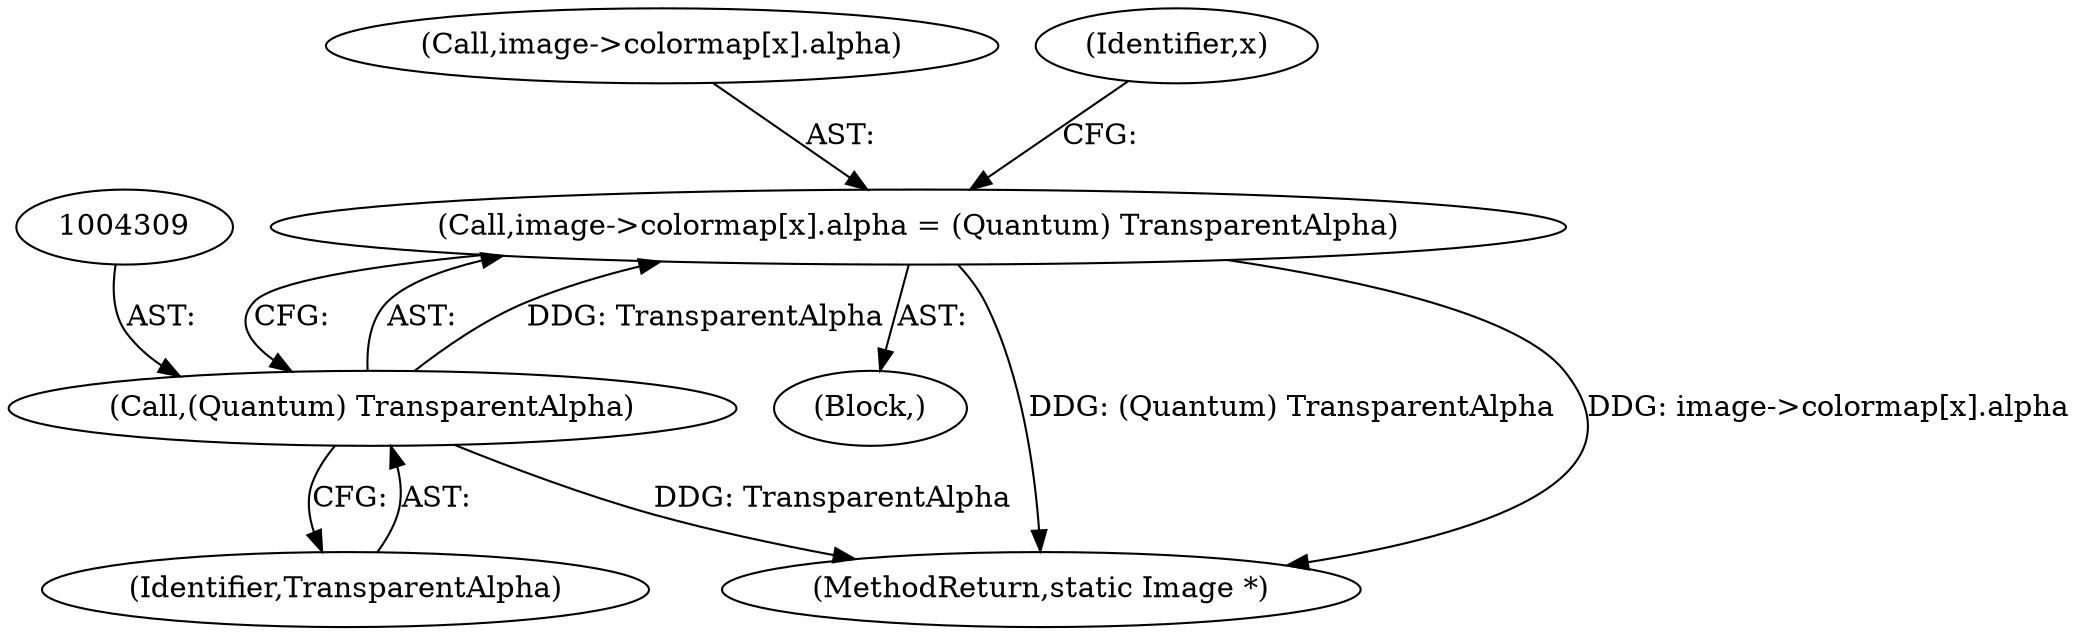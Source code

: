 digraph "0_ImageMagick_8ca35831e91c3db8c6d281d09b605001003bec08@array" {
"1004300" [label="(Call,image->colormap[x].alpha = (Quantum) TransparentAlpha)"];
"1004308" [label="(Call,(Quantum) TransparentAlpha)"];
"1004301" [label="(Call,image->colormap[x].alpha)"];
"1004300" [label="(Call,image->colormap[x].alpha = (Quantum) TransparentAlpha)"];
"1004308" [label="(Call,(Quantum) TransparentAlpha)"];
"1004310" [label="(Identifier,TransparentAlpha)"];
"1004290" [label="(Block,)"];
"1005492" [label="(MethodReturn,static Image *)"];
"1004275" [label="(Identifier,x)"];
"1004300" -> "1004290"  [label="AST: "];
"1004300" -> "1004308"  [label="CFG: "];
"1004301" -> "1004300"  [label="AST: "];
"1004308" -> "1004300"  [label="AST: "];
"1004275" -> "1004300"  [label="CFG: "];
"1004300" -> "1005492"  [label="DDG: (Quantum) TransparentAlpha"];
"1004300" -> "1005492"  [label="DDG: image->colormap[x].alpha"];
"1004308" -> "1004300"  [label="DDG: TransparentAlpha"];
"1004308" -> "1004310"  [label="CFG: "];
"1004309" -> "1004308"  [label="AST: "];
"1004310" -> "1004308"  [label="AST: "];
"1004308" -> "1005492"  [label="DDG: TransparentAlpha"];
}
